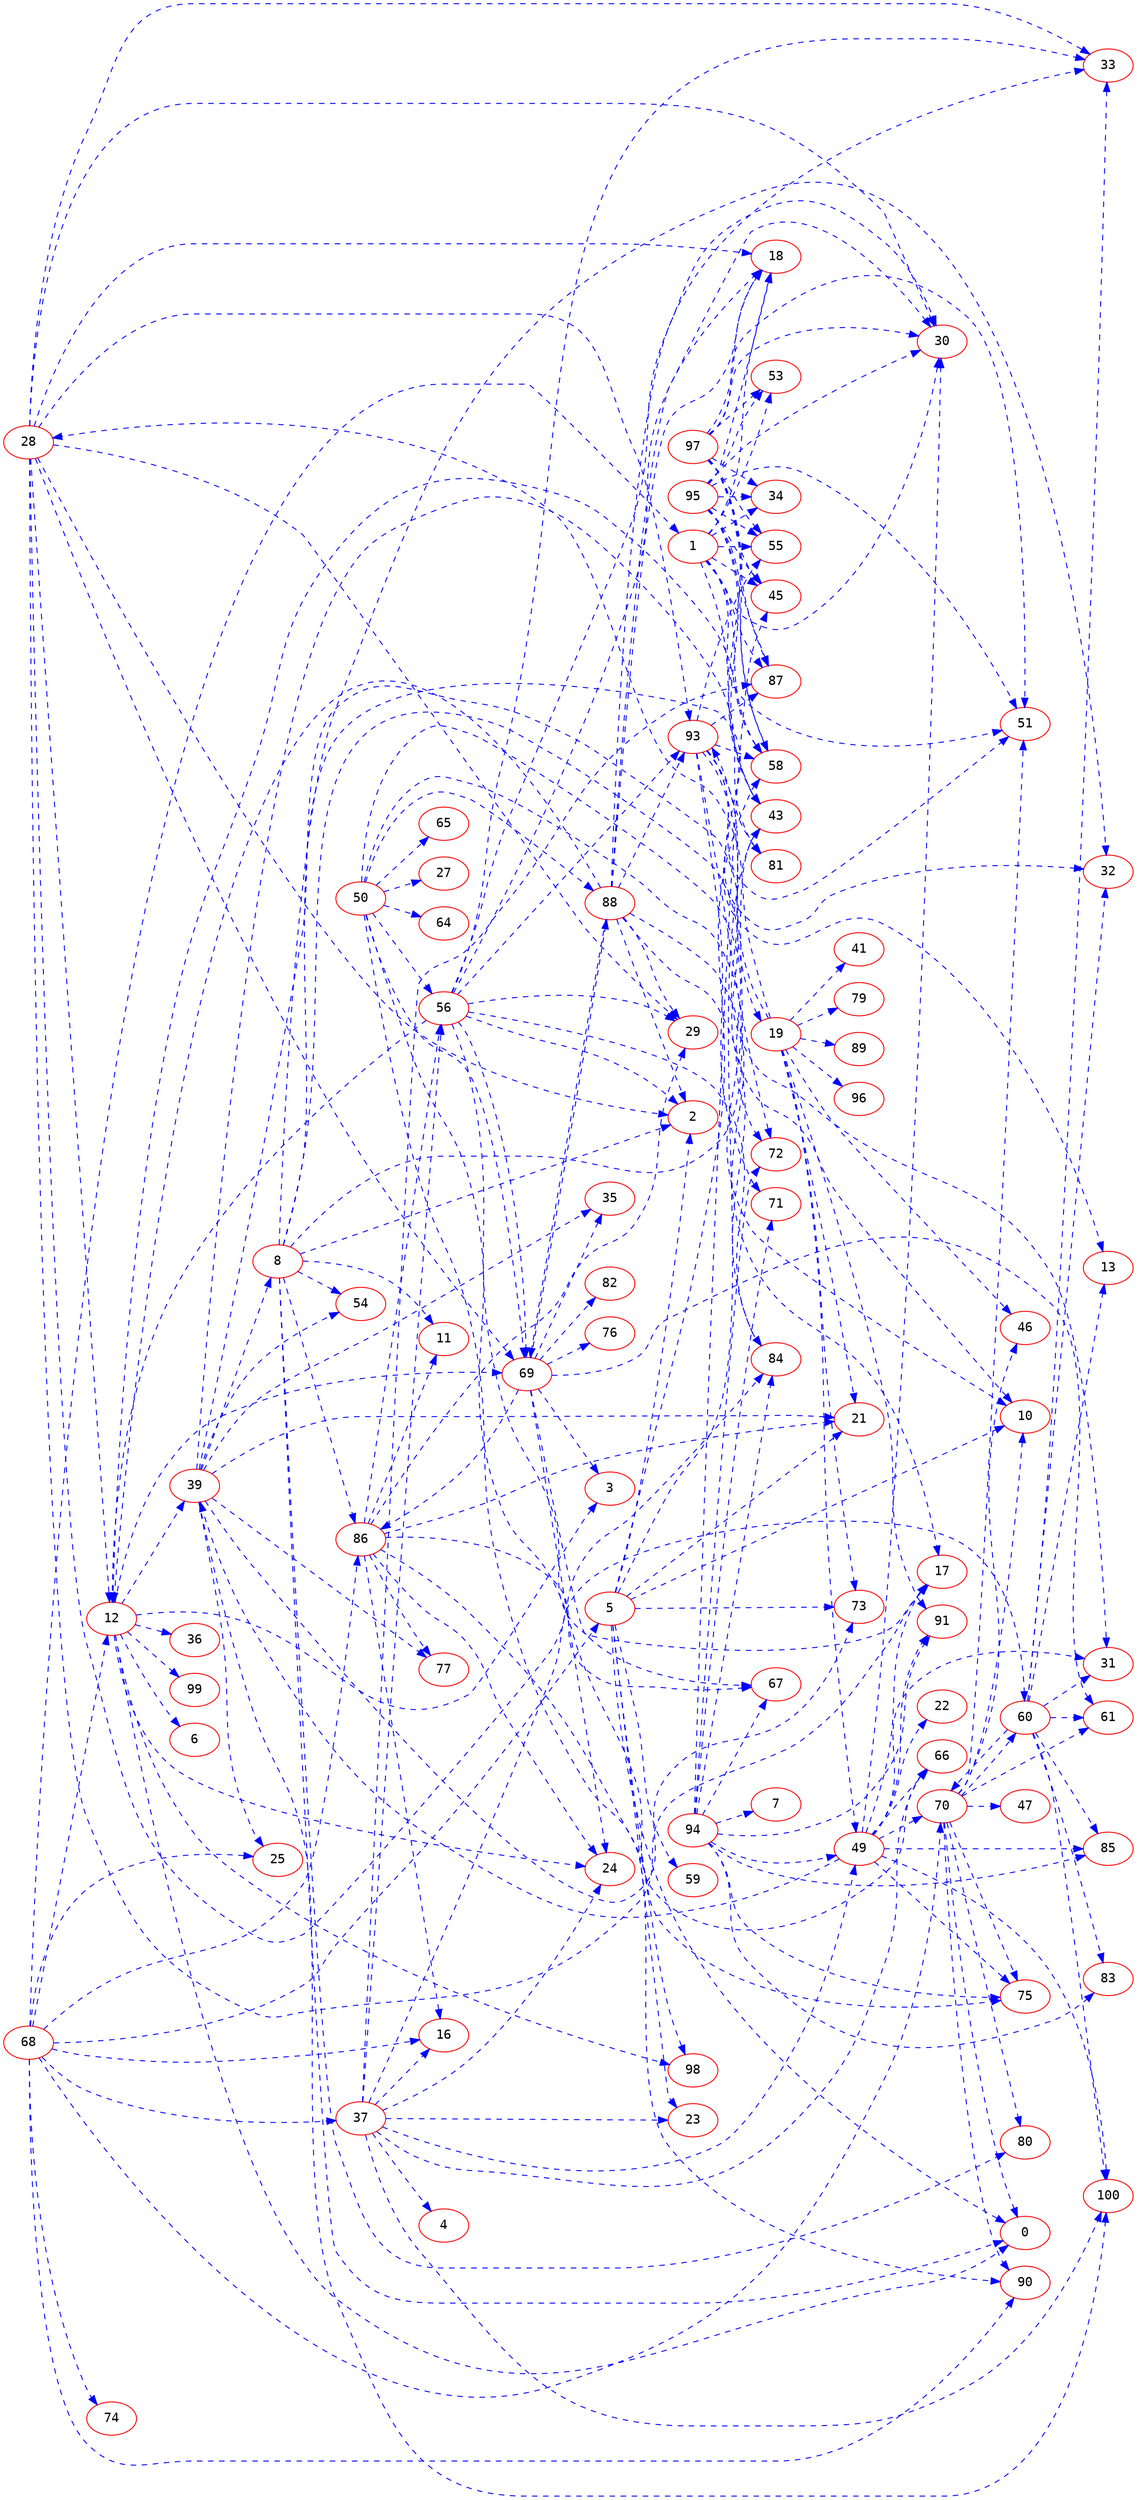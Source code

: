 digraph dumpedGraph {
		node[color=Red,fontname=Courier]
		edge[color=Blue,style=dashed]
		rankdir=LR; //Rank Direction Left to Right
		/*Total Nodes : 29 */
"1"->{"18" "30" "34" "43" "45" "51" "53" "55" "58" "87"}
"2"->{}
"3"->{}
"5"->{"0" "2" "10" "21" "23" "43" "58" "59" "73" "98"}
"8"->{"0" "2" "10" "11" "32" "43" "51" "54" "80" "86"}
"12"->{"0" "3" "6" "24" "36" "39" "58" "69" "98" "99"}
"19"->{"21" "28" "41" "46" "49" "73" "79" "89" "91" "93" "96"}
"21"->{}
"28"->{"2" "12" "17" "18" "29" "30" "33" "69" "84" "93"}
"37"->{"4" "16" "23" "24" "49" "56" "60" "66" "87" "100"}
"39"->{"8" "21" "25" "31" "35" "54" "73" "77" "81" "100"}
"49"->{"17" "22" "30" "31" "39" "66" "70" "75" "85" "91" "100"}
"50"->{"10" "27" "56" "64" "65" "66" "69" "72" "88" "90"}
"56"->{"2" "12" "17" "18" "29" "30" "33" "69" "84" "93"}
"60"->{"13" "31" "32" "33" "61" "70" "83" "85" "100"}
"68"->{"1" "5" "12" "16" "25" "37" "70" "74" "86" "90"}
"69"->{"3" "24" "35" "61" "67" "76" "82" "86" "88"}
"70"->{"0" "10" "46" "47" "51" "60" "61" "75" "80" "90"}
"79"->{}
"81"->{}
"84"->{}
"86"->{"11" "16" "21" "24" "29" "56" "67" "75" "77"}
"87"->{}
"88"->{"2" "12" "17" "18" "29" "30" "33" "69" "84" "93"}
"93"->{"13" "19" "32" "55" "58" "71" "72" "81" "87"}
"94"->{"7" "45" "49" "67" "71" "72" "75" "83" "84" "85" "91"}
"95"->{"18" "30" "34" "43" "45" "51" "53" "55" "58" "87"}
"97"->{"18" "30" "34" "43" "45" "51" "53" "55" "58" "87"}
"100"->{}
}